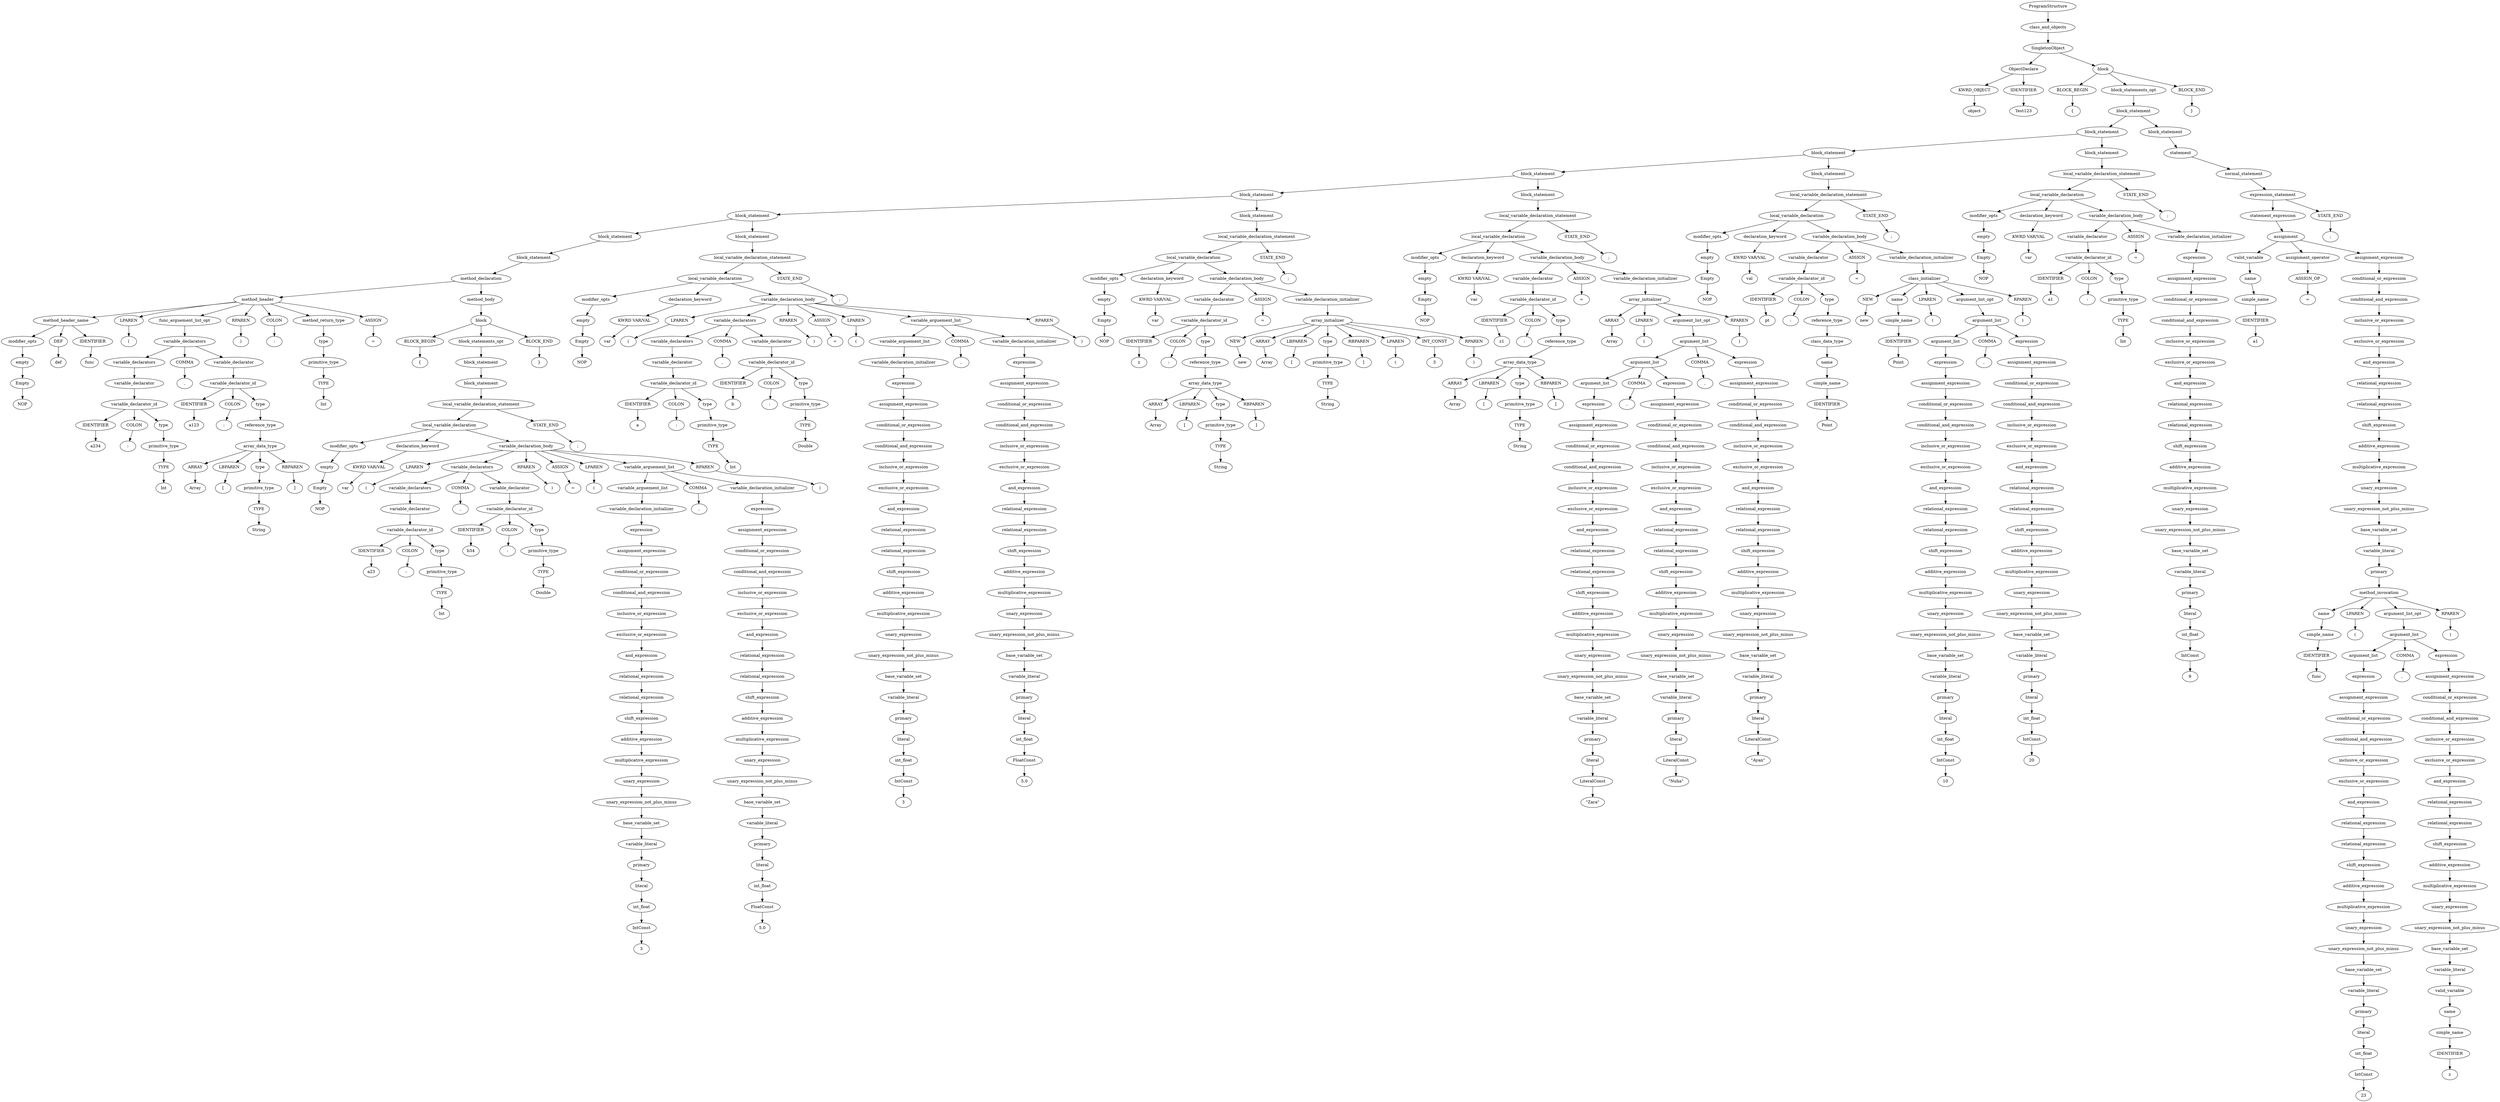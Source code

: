 digraph G {
664 [label="ProgramStructure"];663 [label="class_and_objects"];664->663
663 [label="class_and_objects"];662 [label="SingletonObject"];663->662
662 [label="SingletonObject"];5 [label="ObjectDeclare"];662->5
662 [label="SingletonObject"];661 [label="block"];662->661
5 [label="ObjectDeclare"];2 [label="KWRD_OBJECT"];5->2
5 [label="ObjectDeclare"];4 [label="IDENTIFIER"];5->4
2 [label="KWRD_OBJECT"];1 [label="object"];2->1
4 [label="IDENTIFIER"];3 [label="Test123"];4->3
661 [label="block"];658 [label="BLOCK_BEGIN"];661->658
661 [label="block"];656 [label="block_statements_opt"];661->656
661 [label="block"];660 [label="BLOCK_END"];661->660
658 [label="BLOCK_BEGIN"];657 [label="{"];658->657
656 [label="block_statements_opt"];655 [label="block_statement"];656->655
655 [label="block_statement"];566 [label="block_statement"];655->566
655 [label="block_statement"];654 [label="block_statement"];655->654
566 [label="block_statement"];518 [label="block_statement"];566->518
566 [label="block_statement"];565 [label="block_statement"];566->565
518 [label="block_statement"];430 [label="block_statement"];518->430
518 [label="block_statement"];517 [label="block_statement"];518->517
430 [label="block_statement"];319 [label="block_statement"];430->319
430 [label="block_statement"];429 [label="block_statement"];430->429
319 [label="block_statement"];264 [label="block_statement"];319->264
319 [label="block_statement"];318 [label="block_statement"];319->318
264 [label="block_statement"];168 [label="block_statement"];264->168
264 [label="block_statement"];263 [label="block_statement"];264->263
168 [label="block_statement"];167 [label="block_statement"];168->167
167 [label="block_statement"];166 [label="method_declaration"];167->166
166 [label="method_declaration"];62 [label="method_header"];166->62
166 [label="method_declaration"];165 [label="method_body"];166->165
62 [label="method_header"];14 [label="method_header_name"];62->14
62 [label="method_header"];55 [label="LPAREN"];62->55
62 [label="method_header"];48 [label="func_arguement_list_opt"];62->48
62 [label="method_header"];57 [label="RPAREN"];62->57
62 [label="method_header"];59 [label="COLON"];62->59
62 [label="method_header"];53 [label="method_return_type"];62->53
62 [label="method_header"];61 [label="ASSIGN"];62->61
14 [label="method_header_name"];9 [label="modifier_opts"];14->9
14 [label="method_header_name"];11 [label="DEF"];14->11
14 [label="method_header_name"];13 [label="IDENTIFIER"];14->13
9 [label="modifier_opts"];8 [label="empty"];9->8
8 [label="empty"];7 [label="Empty"];8->7
7 [label="Empty"];6 [label="NOP"];7->6
11 [label="DEF"];10 [label="def"];11->10
13 [label="IDENTIFIER"];12 [label="func"];13->12
55 [label="LPAREN"];54 [label="("];55->54
48 [label="func_arguement_list_opt"];47 [label="variable_declarators"];48->47
47 [label="variable_declarators"];25 [label="variable_declarators"];47->25
47 [label="variable_declarators"];46 [label="COMMA"];47->46
47 [label="variable_declarators"];44 [label="variable_declarator"];47->44
25 [label="variable_declarators"];24 [label="variable_declarator"];25->24
24 [label="variable_declarator"];23 [label="variable_declarator_id"];24->23
23 [label="variable_declarator_id"];20 [label="IDENTIFIER"];23->20
23 [label="variable_declarator_id"];22 [label="COLON"];23->22
23 [label="variable_declarator_id"];18 [label="type"];23->18
20 [label="IDENTIFIER"];19 [label="a234"];20->19
22 [label="COLON"];21 [label=":"];22->21
18 [label="type"];17 [label="primitive_type"];18->17
17 [label="primitive_type"];16 [label="TYPE"];17->16
16 [label="TYPE"];15 [label="Int"];16->15
46 [label="COMMA"];45 [label=","];46->45
44 [label="variable_declarator"];43 [label="variable_declarator_id"];44->43
43 [label="variable_declarator_id"];40 [label="IDENTIFIER"];43->40
43 [label="variable_declarator_id"];42 [label="COLON"];43->42
43 [label="variable_declarator_id"];38 [label="type"];43->38
40 [label="IDENTIFIER"];39 [label="a123"];40->39
42 [label="COLON"];41 [label=":"];42->41
38 [label="type"];37 [label="reference_type"];38->37
37 [label="reference_type"];36 [label="array_data_type"];37->36
36 [label="array_data_type"];31 [label="ARRAY"];36->31
36 [label="array_data_type"];33 [label="LBPAREN"];36->33
36 [label="array_data_type"];29 [label="type"];36->29
36 [label="array_data_type"];35 [label="RBPAREN"];36->35
31 [label="ARRAY"];30 [label="Array"];31->30
33 [label="LBPAREN"];32 [label="["];33->32
29 [label="type"];28 [label="primitive_type"];29->28
28 [label="primitive_type"];27 [label="TYPE"];28->27
27 [label="TYPE"];26 [label="String"];27->26
35 [label="RBPAREN"];34 [label="]"];35->34
57 [label="RPAREN"];56 [label=")"];57->56
59 [label="COLON"];58 [label=":"];59->58
53 [label="method_return_type"];52 [label="type"];53->52
52 [label="type"];51 [label="primitive_type"];52->51
51 [label="primitive_type"];50 [label="TYPE"];51->50
50 [label="TYPE"];49 [label="Int"];50->49
61 [label="ASSIGN"];60 [label="="];61->60
165 [label="method_body"];164 [label="block"];165->164
164 [label="block"];161 [label="BLOCK_BEGIN"];164->161
164 [label="block"];159 [label="block_statements_opt"];164->159
164 [label="block"];163 [label="BLOCK_END"];164->163
161 [label="BLOCK_BEGIN"];160 [label="{"];161->160
159 [label="block_statements_opt"];158 [label="block_statement"];159->158
158 [label="block_statement"];157 [label="block_statement"];158->157
157 [label="block_statement"];156 [label="local_variable_declaration_statement"];157->156
156 [label="local_variable_declaration_statement"];153 [label="local_variable_declaration"];156->153
156 [label="local_variable_declaration_statement"];155 [label="STATE_END"];156->155
153 [label="local_variable_declaration"];66 [label="modifier_opts"];153->66
153 [label="local_variable_declaration"];69 [label="declaration_keyword"];153->69
153 [label="local_variable_declaration"];152 [label="variable_declaration_body"];153->152
66 [label="modifier_opts"];65 [label="empty"];66->65
65 [label="empty"];64 [label="Empty"];65->64
64 [label="Empty"];63 [label="NOP"];64->63
69 [label="declaration_keyword"];68 [label="KWRD VAR/VAL"];69->68
68 [label="KWRD VAR/VAL"];67 [label="var"];68->67
152 [label="variable_declaration_body"];143 [label="LPAREN"];152->143
152 [label="variable_declaration_body"];93 [label="variable_declarators"];152->93
152 [label="variable_declaration_body"];145 [label="RPAREN"];152->145
152 [label="variable_declaration_body"];147 [label="ASSIGN"];152->147
152 [label="variable_declaration_body"];149 [label="LPAREN"];152->149
152 [label="variable_declaration_body"];141 [label="variable_arguement_list"];152->141
152 [label="variable_declaration_body"];151 [label="RPAREN"];152->151
143 [label="LPAREN"];142 [label="("];143->142
93 [label="variable_declarators"];80 [label="variable_declarators"];93->80
93 [label="variable_declarators"];92 [label="COMMA"];93->92
93 [label="variable_declarators"];90 [label="variable_declarator"];93->90
80 [label="variable_declarators"];79 [label="variable_declarator"];80->79
79 [label="variable_declarator"];78 [label="variable_declarator_id"];79->78
78 [label="variable_declarator_id"];75 [label="IDENTIFIER"];78->75
78 [label="variable_declarator_id"];77 [label="COLON"];78->77
78 [label="variable_declarator_id"];73 [label="type"];78->73
75 [label="IDENTIFIER"];74 [label="a23"];75->74
77 [label="COLON"];76 [label=":"];77->76
73 [label="type"];72 [label="primitive_type"];73->72
72 [label="primitive_type"];71 [label="TYPE"];72->71
71 [label="TYPE"];70 [label="Int"];71->70
92 [label="COMMA"];91 [label=","];92->91
90 [label="variable_declarator"];89 [label="variable_declarator_id"];90->89
89 [label="variable_declarator_id"];86 [label="IDENTIFIER"];89->86
89 [label="variable_declarator_id"];88 [label="COLON"];89->88
89 [label="variable_declarator_id"];84 [label="type"];89->84
86 [label="IDENTIFIER"];85 [label="b34"];86->85
88 [label="COLON"];87 [label=":"];88->87
84 [label="type"];83 [label="primitive_type"];84->83
83 [label="primitive_type"];82 [label="TYPE"];83->82
82 [label="TYPE"];81 [label="Double"];82->81
145 [label="RPAREN"];144 [label=")"];145->144
147 [label="ASSIGN"];146 [label="="];147->146
149 [label="LPAREN"];148 [label="("];149->148
141 [label="variable_arguement_list"];116 [label="variable_arguement_list"];141->116
141 [label="variable_arguement_list"];140 [label="COMMA"];141->140
141 [label="variable_arguement_list"];138 [label="variable_declaration_initializer"];141->138
116 [label="variable_arguement_list"];115 [label="variable_declaration_initializer"];116->115
115 [label="variable_declaration_initializer"];114 [label="expression"];115->114
114 [label="expression"];113 [label="assignment_expression"];114->113
113 [label="assignment_expression"];112 [label="conditional_or_expression"];113->112
112 [label="conditional_or_expression"];111 [label="conditional_and_expression"];112->111
111 [label="conditional_and_expression"];110 [label="inclusive_or_expression"];111->110
110 [label="inclusive_or_expression"];109 [label="exclusive_or_expression"];110->109
109 [label="exclusive_or_expression"];108 [label="and_expression"];109->108
108 [label="and_expression"];107 [label="relational_expression"];108->107
107 [label="relational_expression"];106 [label="relational_expression"];107->106
106 [label="relational_expression"];105 [label="shift_expression"];106->105
105 [label="shift_expression"];104 [label="additive_expression"];105->104
104 [label="additive_expression"];103 [label="multiplicative_expression"];104->103
103 [label="multiplicative_expression"];102 [label="unary_expression"];103->102
102 [label="unary_expression"];101 [label="unary_expression_not_plus_minus"];102->101
101 [label="unary_expression_not_plus_minus"];100 [label="base_variable_set"];101->100
100 [label="base_variable_set"];99 [label="variable_literal"];100->99
99 [label="variable_literal"];98 [label="primary"];99->98
98 [label="primary"];97 [label="literal"];98->97
97 [label="literal"];96 [label="int_float"];97->96
96 [label="int_float"];95 [label="IntConst"];96->95
95 [label="IntConst"];94 [label="3"];95->94
140 [label="COMMA"];139 [label=","];140->139
138 [label="variable_declaration_initializer"];137 [label="expression"];138->137
137 [label="expression"];136 [label="assignment_expression"];137->136
136 [label="assignment_expression"];135 [label="conditional_or_expression"];136->135
135 [label="conditional_or_expression"];134 [label="conditional_and_expression"];135->134
134 [label="conditional_and_expression"];133 [label="inclusive_or_expression"];134->133
133 [label="inclusive_or_expression"];132 [label="exclusive_or_expression"];133->132
132 [label="exclusive_or_expression"];131 [label="and_expression"];132->131
131 [label="and_expression"];130 [label="relational_expression"];131->130
130 [label="relational_expression"];129 [label="relational_expression"];130->129
129 [label="relational_expression"];128 [label="shift_expression"];129->128
128 [label="shift_expression"];127 [label="additive_expression"];128->127
127 [label="additive_expression"];126 [label="multiplicative_expression"];127->126
126 [label="multiplicative_expression"];125 [label="unary_expression"];126->125
125 [label="unary_expression"];124 [label="unary_expression_not_plus_minus"];125->124
124 [label="unary_expression_not_plus_minus"];123 [label="base_variable_set"];124->123
123 [label="base_variable_set"];122 [label="variable_literal"];123->122
122 [label="variable_literal"];121 [label="primary"];122->121
121 [label="primary"];120 [label="literal"];121->120
120 [label="literal"];119 [label="int_float"];120->119
119 [label="int_float"];118 [label="FloatConst"];119->118
118 [label="FloatConst"];117 [label="5.0"];118->117
151 [label="RPAREN"];150 [label=")"];151->150
155 [label="STATE_END"];154 [label=";"];155->154
163 [label="BLOCK_END"];162 [label="}"];163->162
263 [label="block_statement"];262 [label="local_variable_declaration_statement"];263->262
262 [label="local_variable_declaration_statement"];259 [label="local_variable_declaration"];262->259
262 [label="local_variable_declaration_statement"];261 [label="STATE_END"];262->261
259 [label="local_variable_declaration"];172 [label="modifier_opts"];259->172
259 [label="local_variable_declaration"];175 [label="declaration_keyword"];259->175
259 [label="local_variable_declaration"];258 [label="variable_declaration_body"];259->258
172 [label="modifier_opts"];171 [label="empty"];172->171
171 [label="empty"];170 [label="Empty"];171->170
170 [label="Empty"];169 [label="NOP"];170->169
175 [label="declaration_keyword"];174 [label="KWRD VAR/VAL"];175->174
174 [label="KWRD VAR/VAL"];173 [label="var"];174->173
258 [label="variable_declaration_body"];249 [label="LPAREN"];258->249
258 [label="variable_declaration_body"];199 [label="variable_declarators"];258->199
258 [label="variable_declaration_body"];251 [label="RPAREN"];258->251
258 [label="variable_declaration_body"];253 [label="ASSIGN"];258->253
258 [label="variable_declaration_body"];255 [label="LPAREN"];258->255
258 [label="variable_declaration_body"];247 [label="variable_arguement_list"];258->247
258 [label="variable_declaration_body"];257 [label="RPAREN"];258->257
249 [label="LPAREN"];248 [label="("];249->248
199 [label="variable_declarators"];186 [label="variable_declarators"];199->186
199 [label="variable_declarators"];198 [label="COMMA"];199->198
199 [label="variable_declarators"];196 [label="variable_declarator"];199->196
186 [label="variable_declarators"];185 [label="variable_declarator"];186->185
185 [label="variable_declarator"];184 [label="variable_declarator_id"];185->184
184 [label="variable_declarator_id"];181 [label="IDENTIFIER"];184->181
184 [label="variable_declarator_id"];183 [label="COLON"];184->183
184 [label="variable_declarator_id"];179 [label="type"];184->179
181 [label="IDENTIFIER"];180 [label="a"];181->180
183 [label="COLON"];182 [label=":"];183->182
179 [label="type"];178 [label="primitive_type"];179->178
178 [label="primitive_type"];177 [label="TYPE"];178->177
177 [label="TYPE"];176 [label="Int"];177->176
198 [label="COMMA"];197 [label=","];198->197
196 [label="variable_declarator"];195 [label="variable_declarator_id"];196->195
195 [label="variable_declarator_id"];192 [label="IDENTIFIER"];195->192
195 [label="variable_declarator_id"];194 [label="COLON"];195->194
195 [label="variable_declarator_id"];190 [label="type"];195->190
192 [label="IDENTIFIER"];191 [label="b"];192->191
194 [label="COLON"];193 [label=":"];194->193
190 [label="type"];189 [label="primitive_type"];190->189
189 [label="primitive_type"];188 [label="TYPE"];189->188
188 [label="TYPE"];187 [label="Double"];188->187
251 [label="RPAREN"];250 [label=")"];251->250
253 [label="ASSIGN"];252 [label="="];253->252
255 [label="LPAREN"];254 [label="("];255->254
247 [label="variable_arguement_list"];222 [label="variable_arguement_list"];247->222
247 [label="variable_arguement_list"];246 [label="COMMA"];247->246
247 [label="variable_arguement_list"];244 [label="variable_declaration_initializer"];247->244
222 [label="variable_arguement_list"];221 [label="variable_declaration_initializer"];222->221
221 [label="variable_declaration_initializer"];220 [label="expression"];221->220
220 [label="expression"];219 [label="assignment_expression"];220->219
219 [label="assignment_expression"];218 [label="conditional_or_expression"];219->218
218 [label="conditional_or_expression"];217 [label="conditional_and_expression"];218->217
217 [label="conditional_and_expression"];216 [label="inclusive_or_expression"];217->216
216 [label="inclusive_or_expression"];215 [label="exclusive_or_expression"];216->215
215 [label="exclusive_or_expression"];214 [label="and_expression"];215->214
214 [label="and_expression"];213 [label="relational_expression"];214->213
213 [label="relational_expression"];212 [label="relational_expression"];213->212
212 [label="relational_expression"];211 [label="shift_expression"];212->211
211 [label="shift_expression"];210 [label="additive_expression"];211->210
210 [label="additive_expression"];209 [label="multiplicative_expression"];210->209
209 [label="multiplicative_expression"];208 [label="unary_expression"];209->208
208 [label="unary_expression"];207 [label="unary_expression_not_plus_minus"];208->207
207 [label="unary_expression_not_plus_minus"];206 [label="base_variable_set"];207->206
206 [label="base_variable_set"];205 [label="variable_literal"];206->205
205 [label="variable_literal"];204 [label="primary"];205->204
204 [label="primary"];203 [label="literal"];204->203
203 [label="literal"];202 [label="int_float"];203->202
202 [label="int_float"];201 [label="IntConst"];202->201
201 [label="IntConst"];200 [label="3"];201->200
246 [label="COMMA"];245 [label=","];246->245
244 [label="variable_declaration_initializer"];243 [label="expression"];244->243
243 [label="expression"];242 [label="assignment_expression"];243->242
242 [label="assignment_expression"];241 [label="conditional_or_expression"];242->241
241 [label="conditional_or_expression"];240 [label="conditional_and_expression"];241->240
240 [label="conditional_and_expression"];239 [label="inclusive_or_expression"];240->239
239 [label="inclusive_or_expression"];238 [label="exclusive_or_expression"];239->238
238 [label="exclusive_or_expression"];237 [label="and_expression"];238->237
237 [label="and_expression"];236 [label="relational_expression"];237->236
236 [label="relational_expression"];235 [label="relational_expression"];236->235
235 [label="relational_expression"];234 [label="shift_expression"];235->234
234 [label="shift_expression"];233 [label="additive_expression"];234->233
233 [label="additive_expression"];232 [label="multiplicative_expression"];233->232
232 [label="multiplicative_expression"];231 [label="unary_expression"];232->231
231 [label="unary_expression"];230 [label="unary_expression_not_plus_minus"];231->230
230 [label="unary_expression_not_plus_minus"];229 [label="base_variable_set"];230->229
229 [label="base_variable_set"];228 [label="variable_literal"];229->228
228 [label="variable_literal"];227 [label="primary"];228->227
227 [label="primary"];226 [label="literal"];227->226
226 [label="literal"];225 [label="int_float"];226->225
225 [label="int_float"];224 [label="FloatConst"];225->224
224 [label="FloatConst"];223 [label="5.0"];224->223
257 [label="RPAREN"];256 [label=")"];257->256
261 [label="STATE_END"];260 [label=";"];261->260
318 [label="block_statement"];317 [label="local_variable_declaration_statement"];318->317
317 [label="local_variable_declaration_statement"];314 [label="local_variable_declaration"];317->314
317 [label="local_variable_declaration_statement"];316 [label="STATE_END"];317->316
314 [label="local_variable_declaration"];268 [label="modifier_opts"];314->268
314 [label="local_variable_declaration"];271 [label="declaration_keyword"];314->271
314 [label="local_variable_declaration"];313 [label="variable_declaration_body"];314->313
268 [label="modifier_opts"];267 [label="empty"];268->267
267 [label="empty"];266 [label="Empty"];267->266
266 [label="Empty"];265 [label="NOP"];266->265
271 [label="declaration_keyword"];270 [label="KWRD VAR/VAL"];271->270
270 [label="KWRD VAR/VAL"];269 [label="var"];270->269
313 [label="variable_declaration_body"];290 [label="variable_declarator"];313->290
313 [label="variable_declaration_body"];312 [label="ASSIGN"];313->312
313 [label="variable_declaration_body"];310 [label="variable_declaration_initializer"];313->310
290 [label="variable_declarator"];289 [label="variable_declarator_id"];290->289
289 [label="variable_declarator_id"];286 [label="IDENTIFIER"];289->286
289 [label="variable_declarator_id"];288 [label="COLON"];289->288
289 [label="variable_declarator_id"];284 [label="type"];289->284
286 [label="IDENTIFIER"];285 [label="z"];286->285
288 [label="COLON"];287 [label=":"];288->287
284 [label="type"];283 [label="reference_type"];284->283
283 [label="reference_type"];282 [label="array_data_type"];283->282
282 [label="array_data_type"];277 [label="ARRAY"];282->277
282 [label="array_data_type"];279 [label="LBPAREN"];282->279
282 [label="array_data_type"];275 [label="type"];282->275
282 [label="array_data_type"];281 [label="RBPAREN"];282->281
277 [label="ARRAY"];276 [label="Array"];277->276
279 [label="LBPAREN"];278 [label="["];279->278
275 [label="type"];274 [label="primitive_type"];275->274
274 [label="primitive_type"];273 [label="TYPE"];274->273
273 [label="TYPE"];272 [label="String"];273->272
281 [label="RBPAREN"];280 [label="]"];281->280
312 [label="ASSIGN"];311 [label="="];312->311
310 [label="variable_declaration_initializer"];309 [label="array_initializer"];310->309
309 [label="array_initializer"];296 [label="NEW"];309->296
309 [label="array_initializer"];298 [label="ARRAY"];309->298
309 [label="array_initializer"];300 [label="LBPAREN"];309->300
309 [label="array_initializer"];294 [label="type"];309->294
309 [label="array_initializer"];302 [label="RBPAREN"];309->302
309 [label="array_initializer"];304 [label="LPAREN"];309->304
309 [label="array_initializer"];306 [label="INT_CONST"];309->306
309 [label="array_initializer"];308 [label="RPAREN"];309->308
296 [label="NEW"];295 [label="new"];296->295
298 [label="ARRAY"];297 [label="Array"];298->297
300 [label="LBPAREN"];299 [label="["];300->299
294 [label="type"];293 [label="primitive_type"];294->293
293 [label="primitive_type"];292 [label="TYPE"];293->292
292 [label="TYPE"];291 [label="String"];292->291
302 [label="RBPAREN"];301 [label="]"];302->301
304 [label="LPAREN"];303 [label="("];304->303
306 [label="INT_CONST"];305 [label="3"];306->305
308 [label="RPAREN"];307 [label=")"];308->307
316 [label="STATE_END"];315 [label=";"];316->315
429 [label="block_statement"];428 [label="local_variable_declaration_statement"];429->428
428 [label="local_variable_declaration_statement"];425 [label="local_variable_declaration"];428->425
428 [label="local_variable_declaration_statement"];427 [label="STATE_END"];428->427
425 [label="local_variable_declaration"];323 [label="modifier_opts"];425->323
425 [label="local_variable_declaration"];326 [label="declaration_keyword"];425->326
425 [label="local_variable_declaration"];424 [label="variable_declaration_body"];425->424
323 [label="modifier_opts"];322 [label="empty"];323->322
322 [label="empty"];321 [label="Empty"];322->321
321 [label="Empty"];320 [label="NOP"];321->320
326 [label="declaration_keyword"];325 [label="KWRD VAR/VAL"];326->325
325 [label="KWRD VAR/VAL"];324 [label="var"];325->324
424 [label="variable_declaration_body"];345 [label="variable_declarator"];424->345
424 [label="variable_declaration_body"];423 [label="ASSIGN"];424->423
424 [label="variable_declaration_body"];421 [label="variable_declaration_initializer"];424->421
345 [label="variable_declarator"];344 [label="variable_declarator_id"];345->344
344 [label="variable_declarator_id"];341 [label="IDENTIFIER"];344->341
344 [label="variable_declarator_id"];343 [label="COLON"];344->343
344 [label="variable_declarator_id"];339 [label="type"];344->339
341 [label="IDENTIFIER"];340 [label="z1"];341->340
343 [label="COLON"];342 [label=":"];343->342
339 [label="type"];338 [label="reference_type"];339->338
338 [label="reference_type"];337 [label="array_data_type"];338->337
337 [label="array_data_type"];332 [label="ARRAY"];337->332
337 [label="array_data_type"];334 [label="LBPAREN"];337->334
337 [label="array_data_type"];330 [label="type"];337->330
337 [label="array_data_type"];336 [label="RBPAREN"];337->336
332 [label="ARRAY"];331 [label="Array"];332->331
334 [label="LBPAREN"];333 [label="["];334->333
330 [label="type"];329 [label="primitive_type"];330->329
329 [label="primitive_type"];328 [label="TYPE"];329->328
328 [label="TYPE"];327 [label="String"];328->327
336 [label="RBPAREN"];335 [label="]"];336->335
423 [label="ASSIGN"];422 [label="="];423->422
421 [label="variable_declaration_initializer"];420 [label="array_initializer"];421->420
420 [label="array_initializer"];415 [label="ARRAY"];420->415
420 [label="array_initializer"];417 [label="LPAREN"];420->417
420 [label="array_initializer"];413 [label="argument_list_opt"];420->413
420 [label="array_initializer"];419 [label="RPAREN"];420->419
415 [label="ARRAY"];414 [label="Array"];415->414
417 [label="LPAREN"];416 [label="("];417->416
413 [label="argument_list_opt"];412 [label="argument_list"];413->412
412 [label="argument_list"];389 [label="argument_list"];412->389
412 [label="argument_list"];411 [label="COMMA"];412->411
412 [label="argument_list"];409 [label="expression"];412->409
389 [label="argument_list"];366 [label="argument_list"];389->366
389 [label="argument_list"];388 [label="COMMA"];389->388
389 [label="argument_list"];386 [label="expression"];389->386
366 [label="argument_list"];365 [label="expression"];366->365
365 [label="expression"];364 [label="assignment_expression"];365->364
364 [label="assignment_expression"];363 [label="conditional_or_expression"];364->363
363 [label="conditional_or_expression"];362 [label="conditional_and_expression"];363->362
362 [label="conditional_and_expression"];361 [label="inclusive_or_expression"];362->361
361 [label="inclusive_or_expression"];360 [label="exclusive_or_expression"];361->360
360 [label="exclusive_or_expression"];359 [label="and_expression"];360->359
359 [label="and_expression"];358 [label="relational_expression"];359->358
358 [label="relational_expression"];357 [label="relational_expression"];358->357
357 [label="relational_expression"];356 [label="shift_expression"];357->356
356 [label="shift_expression"];355 [label="additive_expression"];356->355
355 [label="additive_expression"];354 [label="multiplicative_expression"];355->354
354 [label="multiplicative_expression"];353 [label="unary_expression"];354->353
353 [label="unary_expression"];352 [label="unary_expression_not_plus_minus"];353->352
352 [label="unary_expression_not_plus_minus"];351 [label="base_variable_set"];352->351
351 [label="base_variable_set"];350 [label="variable_literal"];351->350
350 [label="variable_literal"];349 [label="primary"];350->349
349 [label="primary"];348 [label="literal"];349->348
348 [label="literal"];347 [label="LiteralConst"];348->347
347 [label="LiteralConst"];346 [label="\"Zara\""];347->346
388 [label="COMMA"];387 [label=","];388->387
386 [label="expression"];385 [label="assignment_expression"];386->385
385 [label="assignment_expression"];384 [label="conditional_or_expression"];385->384
384 [label="conditional_or_expression"];383 [label="conditional_and_expression"];384->383
383 [label="conditional_and_expression"];382 [label="inclusive_or_expression"];383->382
382 [label="inclusive_or_expression"];381 [label="exclusive_or_expression"];382->381
381 [label="exclusive_or_expression"];380 [label="and_expression"];381->380
380 [label="and_expression"];379 [label="relational_expression"];380->379
379 [label="relational_expression"];378 [label="relational_expression"];379->378
378 [label="relational_expression"];377 [label="shift_expression"];378->377
377 [label="shift_expression"];376 [label="additive_expression"];377->376
376 [label="additive_expression"];375 [label="multiplicative_expression"];376->375
375 [label="multiplicative_expression"];374 [label="unary_expression"];375->374
374 [label="unary_expression"];373 [label="unary_expression_not_plus_minus"];374->373
373 [label="unary_expression_not_plus_minus"];372 [label="base_variable_set"];373->372
372 [label="base_variable_set"];371 [label="variable_literal"];372->371
371 [label="variable_literal"];370 [label="primary"];371->370
370 [label="primary"];369 [label="literal"];370->369
369 [label="literal"];368 [label="LiteralConst"];369->368
368 [label="LiteralConst"];367 [label="\"Nuha\""];368->367
411 [label="COMMA"];410 [label=","];411->410
409 [label="expression"];408 [label="assignment_expression"];409->408
408 [label="assignment_expression"];407 [label="conditional_or_expression"];408->407
407 [label="conditional_or_expression"];406 [label="conditional_and_expression"];407->406
406 [label="conditional_and_expression"];405 [label="inclusive_or_expression"];406->405
405 [label="inclusive_or_expression"];404 [label="exclusive_or_expression"];405->404
404 [label="exclusive_or_expression"];403 [label="and_expression"];404->403
403 [label="and_expression"];402 [label="relational_expression"];403->402
402 [label="relational_expression"];401 [label="relational_expression"];402->401
401 [label="relational_expression"];400 [label="shift_expression"];401->400
400 [label="shift_expression"];399 [label="additive_expression"];400->399
399 [label="additive_expression"];398 [label="multiplicative_expression"];399->398
398 [label="multiplicative_expression"];397 [label="unary_expression"];398->397
397 [label="unary_expression"];396 [label="unary_expression_not_plus_minus"];397->396
396 [label="unary_expression_not_plus_minus"];395 [label="base_variable_set"];396->395
395 [label="base_variable_set"];394 [label="variable_literal"];395->394
394 [label="variable_literal"];393 [label="primary"];394->393
393 [label="primary"];392 [label="literal"];393->392
392 [label="literal"];391 [label="LiteralConst"];392->391
391 [label="LiteralConst"];390 [label="\"Ayan\""];391->390
419 [label="RPAREN"];418 [label=")"];419->418
427 [label="STATE_END"];426 [label=";"];427->426
517 [label="block_statement"];516 [label="local_variable_declaration_statement"];517->516
516 [label="local_variable_declaration_statement"];513 [label="local_variable_declaration"];516->513
516 [label="local_variable_declaration_statement"];515 [label="STATE_END"];516->515
513 [label="local_variable_declaration"];434 [label="modifier_opts"];513->434
513 [label="local_variable_declaration"];437 [label="declaration_keyword"];513->437
513 [label="local_variable_declaration"];512 [label="variable_declaration_body"];513->512
434 [label="modifier_opts"];433 [label="empty"];434->433
433 [label="empty"];432 [label="Empty"];433->432
432 [label="Empty"];431 [label="NOP"];432->431
437 [label="declaration_keyword"];436 [label="KWRD VAR/VAL"];437->436
436 [label="KWRD VAR/VAL"];435 [label="val"];436->435
512 [label="variable_declaration_body"];450 [label="variable_declarator"];512->450
512 [label="variable_declaration_body"];511 [label="ASSIGN"];512->511
512 [label="variable_declaration_body"];509 [label="variable_declaration_initializer"];512->509
450 [label="variable_declarator"];449 [label="variable_declarator_id"];450->449
449 [label="variable_declarator_id"];446 [label="IDENTIFIER"];449->446
449 [label="variable_declarator_id"];448 [label="COLON"];449->448
449 [label="variable_declarator_id"];444 [label="type"];449->444
446 [label="IDENTIFIER"];445 [label="pt"];446->445
448 [label="COLON"];447 [label=":"];448->447
444 [label="type"];443 [label="reference_type"];444->443
443 [label="reference_type"];442 [label="class_data_type"];443->442
442 [label="class_data_type"];441 [label="name"];442->441
441 [label="name"];440 [label="simple_name"];441->440
440 [label="simple_name"];439 [label="IDENTIFIER"];440->439
439 [label="IDENTIFIER"];438 [label="Point"];439->438
511 [label="ASSIGN"];510 [label="="];511->510
509 [label="variable_declaration_initializer"];508 [label="class_initializer"];509->508
508 [label="class_initializer"];503 [label="NEW"];508->503
508 [label="class_initializer"];454 [label="name"];508->454
508 [label="class_initializer"];505 [label="LPAREN"];508->505
508 [label="class_initializer"];501 [label="argument_list_opt"];508->501
508 [label="class_initializer"];507 [label="RPAREN"];508->507
503 [label="NEW"];502 [label="new"];503->502
454 [label="name"];453 [label="simple_name"];454->453
453 [label="simple_name"];452 [label="IDENTIFIER"];453->452
452 [label="IDENTIFIER"];451 [label="Point"];452->451
505 [label="LPAREN"];504 [label="("];505->504
501 [label="argument_list_opt"];500 [label="argument_list"];501->500
500 [label="argument_list"];476 [label="argument_list"];500->476
500 [label="argument_list"];499 [label="COMMA"];500->499
500 [label="argument_list"];497 [label="expression"];500->497
476 [label="argument_list"];475 [label="expression"];476->475
475 [label="expression"];474 [label="assignment_expression"];475->474
474 [label="assignment_expression"];473 [label="conditional_or_expression"];474->473
473 [label="conditional_or_expression"];472 [label="conditional_and_expression"];473->472
472 [label="conditional_and_expression"];471 [label="inclusive_or_expression"];472->471
471 [label="inclusive_or_expression"];470 [label="exclusive_or_expression"];471->470
470 [label="exclusive_or_expression"];469 [label="and_expression"];470->469
469 [label="and_expression"];468 [label="relational_expression"];469->468
468 [label="relational_expression"];467 [label="relational_expression"];468->467
467 [label="relational_expression"];466 [label="shift_expression"];467->466
466 [label="shift_expression"];465 [label="additive_expression"];466->465
465 [label="additive_expression"];464 [label="multiplicative_expression"];465->464
464 [label="multiplicative_expression"];463 [label="unary_expression"];464->463
463 [label="unary_expression"];462 [label="unary_expression_not_plus_minus"];463->462
462 [label="unary_expression_not_plus_minus"];461 [label="base_variable_set"];462->461
461 [label="base_variable_set"];460 [label="variable_literal"];461->460
460 [label="variable_literal"];459 [label="primary"];460->459
459 [label="primary"];458 [label="literal"];459->458
458 [label="literal"];457 [label="int_float"];458->457
457 [label="int_float"];456 [label="IntConst"];457->456
456 [label="IntConst"];455 [label="10"];456->455
499 [label="COMMA"];498 [label=","];499->498
497 [label="expression"];496 [label="assignment_expression"];497->496
496 [label="assignment_expression"];495 [label="conditional_or_expression"];496->495
495 [label="conditional_or_expression"];494 [label="conditional_and_expression"];495->494
494 [label="conditional_and_expression"];493 [label="inclusive_or_expression"];494->493
493 [label="inclusive_or_expression"];492 [label="exclusive_or_expression"];493->492
492 [label="exclusive_or_expression"];491 [label="and_expression"];492->491
491 [label="and_expression"];490 [label="relational_expression"];491->490
490 [label="relational_expression"];489 [label="relational_expression"];490->489
489 [label="relational_expression"];488 [label="shift_expression"];489->488
488 [label="shift_expression"];487 [label="additive_expression"];488->487
487 [label="additive_expression"];486 [label="multiplicative_expression"];487->486
486 [label="multiplicative_expression"];485 [label="unary_expression"];486->485
485 [label="unary_expression"];484 [label="unary_expression_not_plus_minus"];485->484
484 [label="unary_expression_not_plus_minus"];483 [label="base_variable_set"];484->483
483 [label="base_variable_set"];482 [label="variable_literal"];483->482
482 [label="variable_literal"];481 [label="primary"];482->481
481 [label="primary"];480 [label="literal"];481->480
480 [label="literal"];479 [label="int_float"];480->479
479 [label="int_float"];478 [label="IntConst"];479->478
478 [label="IntConst"];477 [label="20"];478->477
507 [label="RPAREN"];506 [label=")"];507->506
515 [label="STATE_END"];514 [label=";"];515->514
565 [label="block_statement"];564 [label="local_variable_declaration_statement"];565->564
564 [label="local_variable_declaration_statement"];561 [label="local_variable_declaration"];564->561
564 [label="local_variable_declaration_statement"];563 [label="STATE_END"];564->563
561 [label="local_variable_declaration"];522 [label="modifier_opts"];561->522
561 [label="local_variable_declaration"];525 [label="declaration_keyword"];561->525
561 [label="local_variable_declaration"];560 [label="variable_declaration_body"];561->560
522 [label="modifier_opts"];521 [label="empty"];522->521
521 [label="empty"];520 [label="Empty"];521->520
520 [label="Empty"];519 [label="NOP"];520->519
525 [label="declaration_keyword"];524 [label="KWRD VAR/VAL"];525->524
524 [label="KWRD VAR/VAL"];523 [label="var"];524->523
560 [label="variable_declaration_body"];535 [label="variable_declarator"];560->535
560 [label="variable_declaration_body"];559 [label="ASSIGN"];560->559
560 [label="variable_declaration_body"];557 [label="variable_declaration_initializer"];560->557
535 [label="variable_declarator"];534 [label="variable_declarator_id"];535->534
534 [label="variable_declarator_id"];531 [label="IDENTIFIER"];534->531
534 [label="variable_declarator_id"];533 [label="COLON"];534->533
534 [label="variable_declarator_id"];529 [label="type"];534->529
531 [label="IDENTIFIER"];530 [label="a1"];531->530
533 [label="COLON"];532 [label=":"];533->532
529 [label="type"];528 [label="primitive_type"];529->528
528 [label="primitive_type"];527 [label="TYPE"];528->527
527 [label="TYPE"];526 [label="Int"];527->526
559 [label="ASSIGN"];558 [label="="];559->558
557 [label="variable_declaration_initializer"];556 [label="expression"];557->556
556 [label="expression"];555 [label="assignment_expression"];556->555
555 [label="assignment_expression"];554 [label="conditional_or_expression"];555->554
554 [label="conditional_or_expression"];553 [label="conditional_and_expression"];554->553
553 [label="conditional_and_expression"];552 [label="inclusive_or_expression"];553->552
552 [label="inclusive_or_expression"];551 [label="exclusive_or_expression"];552->551
551 [label="exclusive_or_expression"];550 [label="and_expression"];551->550
550 [label="and_expression"];549 [label="relational_expression"];550->549
549 [label="relational_expression"];548 [label="relational_expression"];549->548
548 [label="relational_expression"];547 [label="shift_expression"];548->547
547 [label="shift_expression"];546 [label="additive_expression"];547->546
546 [label="additive_expression"];545 [label="multiplicative_expression"];546->545
545 [label="multiplicative_expression"];544 [label="unary_expression"];545->544
544 [label="unary_expression"];543 [label="unary_expression_not_plus_minus"];544->543
543 [label="unary_expression_not_plus_minus"];542 [label="base_variable_set"];543->542
542 [label="base_variable_set"];541 [label="variable_literal"];542->541
541 [label="variable_literal"];540 [label="primary"];541->540
540 [label="primary"];539 [label="literal"];540->539
539 [label="literal"];538 [label="int_float"];539->538
538 [label="int_float"];537 [label="IntConst"];538->537
537 [label="IntConst"];536 [label="9"];537->536
563 [label="STATE_END"];562 [label=";"];563->562
654 [label="block_statement"];653 [label="statement"];654->653
653 [label="statement"];652 [label="normal_statement"];653->652
652 [label="normal_statement"];651 [label="expression_statement"];652->651
651 [label="expression_statement"];648 [label="statement_expression"];651->648
651 [label="expression_statement"];650 [label="STATE_END"];651->650
648 [label="statement_expression"];647 [label="assignment"];648->647
647 [label="assignment"];571 [label="valid_variable"];647->571
647 [label="assignment"];574 [label="assignment_operator"];647->574
647 [label="assignment"];646 [label="assignment_expression"];647->646
571 [label="valid_variable"];570 [label="name"];571->570
570 [label="name"];569 [label="simple_name"];570->569
569 [label="simple_name"];568 [label="IDENTIFIER"];569->568
568 [label="IDENTIFIER"];567 [label="a1"];568->567
574 [label="assignment_operator"];573 [label="ASSIGN_OP"];574->573
573 [label="ASSIGN_OP"];572 [label="="];573->572
646 [label="assignment_expression"];645 [label="conditional_or_expression"];646->645
645 [label="conditional_or_expression"];644 [label="conditional_and_expression"];645->644
644 [label="conditional_and_expression"];643 [label="inclusive_or_expression"];644->643
643 [label="inclusive_or_expression"];642 [label="exclusive_or_expression"];643->642
642 [label="exclusive_or_expression"];641 [label="and_expression"];642->641
641 [label="and_expression"];640 [label="relational_expression"];641->640
640 [label="relational_expression"];639 [label="relational_expression"];640->639
639 [label="relational_expression"];638 [label="shift_expression"];639->638
638 [label="shift_expression"];637 [label="additive_expression"];638->637
637 [label="additive_expression"];636 [label="multiplicative_expression"];637->636
636 [label="multiplicative_expression"];635 [label="unary_expression"];636->635
635 [label="unary_expression"];634 [label="unary_expression_not_plus_minus"];635->634
634 [label="unary_expression_not_plus_minus"];633 [label="base_variable_set"];634->633
633 [label="base_variable_set"];632 [label="variable_literal"];633->632
632 [label="variable_literal"];631 [label="primary"];632->631
631 [label="primary"];630 [label="method_invocation"];631->630
630 [label="method_invocation"];578 [label="name"];630->578
630 [label="method_invocation"];627 [label="LPAREN"];630->627
630 [label="method_invocation"];625 [label="argument_list_opt"];630->625
630 [label="method_invocation"];629 [label="RPAREN"];630->629
578 [label="name"];577 [label="simple_name"];578->577
577 [label="simple_name"];576 [label="IDENTIFIER"];577->576
576 [label="IDENTIFIER"];575 [label="func"];576->575
627 [label="LPAREN"];626 [label="("];627->626
625 [label="argument_list_opt"];624 [label="argument_list"];625->624
624 [label="argument_list"];600 [label="argument_list"];624->600
624 [label="argument_list"];623 [label="COMMA"];624->623
624 [label="argument_list"];621 [label="expression"];624->621
600 [label="argument_list"];599 [label="expression"];600->599
599 [label="expression"];598 [label="assignment_expression"];599->598
598 [label="assignment_expression"];597 [label="conditional_or_expression"];598->597
597 [label="conditional_or_expression"];596 [label="conditional_and_expression"];597->596
596 [label="conditional_and_expression"];595 [label="inclusive_or_expression"];596->595
595 [label="inclusive_or_expression"];594 [label="exclusive_or_expression"];595->594
594 [label="exclusive_or_expression"];593 [label="and_expression"];594->593
593 [label="and_expression"];592 [label="relational_expression"];593->592
592 [label="relational_expression"];591 [label="relational_expression"];592->591
591 [label="relational_expression"];590 [label="shift_expression"];591->590
590 [label="shift_expression"];589 [label="additive_expression"];590->589
589 [label="additive_expression"];588 [label="multiplicative_expression"];589->588
588 [label="multiplicative_expression"];587 [label="unary_expression"];588->587
587 [label="unary_expression"];586 [label="unary_expression_not_plus_minus"];587->586
586 [label="unary_expression_not_plus_minus"];585 [label="base_variable_set"];586->585
585 [label="base_variable_set"];584 [label="variable_literal"];585->584
584 [label="variable_literal"];583 [label="primary"];584->583
583 [label="primary"];582 [label="literal"];583->582
582 [label="literal"];581 [label="int_float"];582->581
581 [label="int_float"];580 [label="IntConst"];581->580
580 [label="IntConst"];579 [label="23"];580->579
623 [label="COMMA"];622 [label=","];623->622
621 [label="expression"];620 [label="assignment_expression"];621->620
620 [label="assignment_expression"];619 [label="conditional_or_expression"];620->619
619 [label="conditional_or_expression"];618 [label="conditional_and_expression"];619->618
618 [label="conditional_and_expression"];617 [label="inclusive_or_expression"];618->617
617 [label="inclusive_or_expression"];616 [label="exclusive_or_expression"];617->616
616 [label="exclusive_or_expression"];615 [label="and_expression"];616->615
615 [label="and_expression"];614 [label="relational_expression"];615->614
614 [label="relational_expression"];613 [label="relational_expression"];614->613
613 [label="relational_expression"];612 [label="shift_expression"];613->612
612 [label="shift_expression"];611 [label="additive_expression"];612->611
611 [label="additive_expression"];610 [label="multiplicative_expression"];611->610
610 [label="multiplicative_expression"];609 [label="unary_expression"];610->609
609 [label="unary_expression"];608 [label="unary_expression_not_plus_minus"];609->608
608 [label="unary_expression_not_plus_minus"];607 [label="base_variable_set"];608->607
607 [label="base_variable_set"];606 [label="variable_literal"];607->606
606 [label="variable_literal"];605 [label="valid_variable"];606->605
605 [label="valid_variable"];604 [label="name"];605->604
604 [label="name"];603 [label="simple_name"];604->603
603 [label="simple_name"];602 [label="IDENTIFIER"];603->602
602 [label="IDENTIFIER"];601 [label="z"];602->601
629 [label="RPAREN"];628 [label=")"];629->628
650 [label="STATE_END"];649 [label=";"];650->649
660 [label="BLOCK_END"];659 [label="}"];660->659
}
